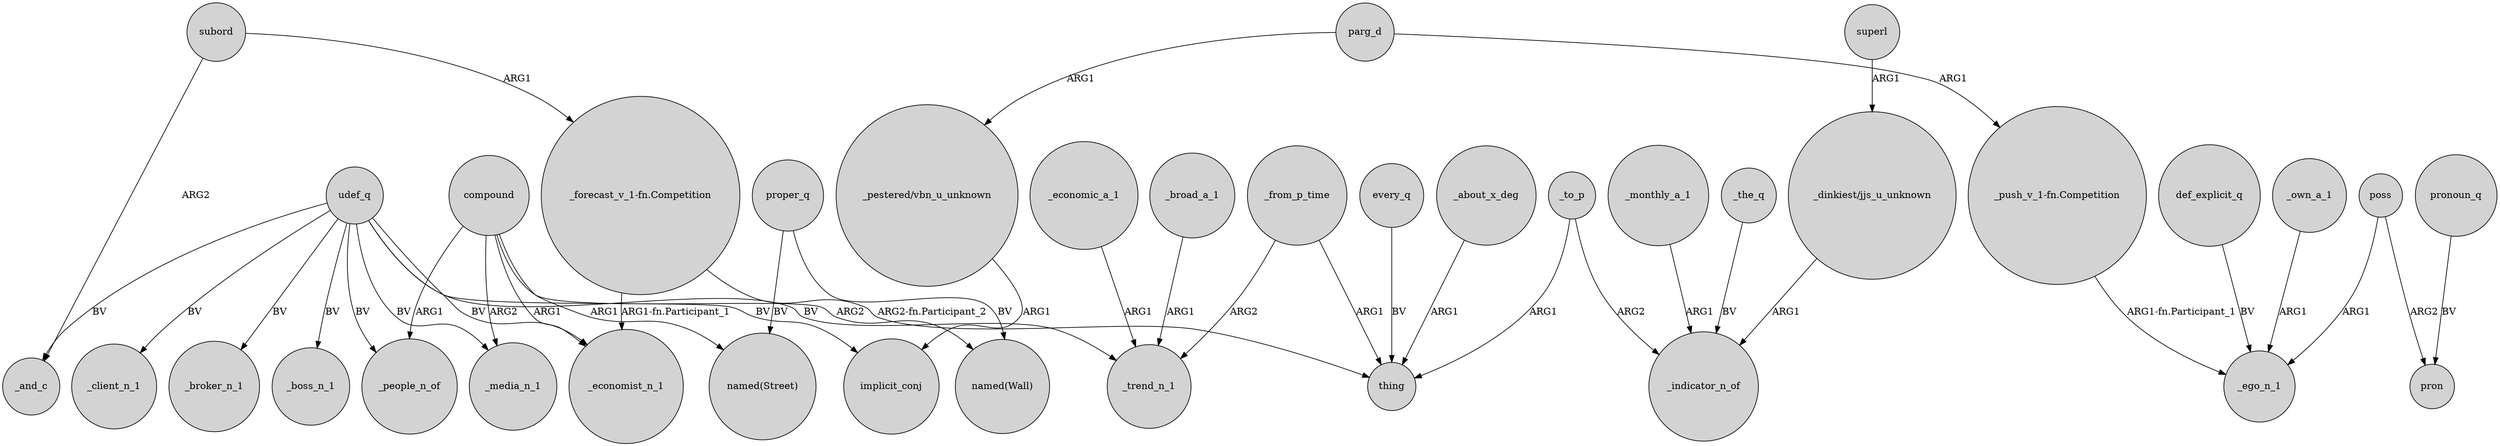 digraph {
	node [shape=circle style=filled]
	udef_q -> _people_n_of [label=BV]
	_economic_a_1 -> _trend_n_1 [label=ARG1]
	_the_q -> _indicator_n_of [label=BV]
	_from_p_time -> thing [label=ARG1]
	udef_q -> _broker_n_1 [label=BV]
	_to_p -> thing [label=ARG1]
	"_push_v_1-fn.Competition" -> _ego_n_1 [label="ARG1-fn.Participant_1"]
	every_q -> thing [label=BV]
	subord -> _and_c [label=ARG2]
	_about_x_deg -> thing [label=ARG1]
	_broad_a_1 -> _trend_n_1 [label=ARG1]
	udef_q -> _and_c [label=BV]
	compound -> _economist_n_1 [label=ARG1]
	_own_a_1 -> _ego_n_1 [label=ARG1]
	udef_q -> _media_n_1 [label=BV]
	pronoun_q -> pron [label=BV]
	subord -> "_forecast_v_1-fn.Competition" [label=ARG1]
	poss -> pron [label=ARG2]
	compound -> "named(Wall)" [label=ARG2]
	udef_q -> _boss_n_1 [label=BV]
	"_dinkiest/jjs_u_unknown" -> _indicator_n_of [label=ARG1]
	_monthly_a_1 -> _indicator_n_of [label=ARG1]
	_to_p -> _indicator_n_of [label=ARG2]
	compound -> "named(Street)" [label=ARG1]
	compound -> _people_n_of [label=ARG1]
	"_pestered/vbn_u_unknown" -> implicit_conj [label=ARG1]
	def_explicit_q -> _ego_n_1 [label=BV]
	"_forecast_v_1-fn.Competition" -> thing [label="ARG2-fn.Participant_2"]
	superl -> "_dinkiest/jjs_u_unknown" [label=ARG1]
	proper_q -> "named(Wall)" [label=BV]
	poss -> _ego_n_1 [label=ARG1]
	udef_q -> _trend_n_1 [label=BV]
	compound -> _media_n_1 [label=ARG2]
	parg_d -> "_push_v_1-fn.Competition" [label=ARG1]
	parg_d -> "_pestered/vbn_u_unknown" [label=ARG1]
	udef_q -> _client_n_1 [label=BV]
	proper_q -> "named(Street)" [label=BV]
	udef_q -> _economist_n_1 [label=BV]
	_from_p_time -> _trend_n_1 [label=ARG2]
	udef_q -> implicit_conj [label=BV]
	"_forecast_v_1-fn.Competition" -> _economist_n_1 [label="ARG1-fn.Participant_1"]
}

